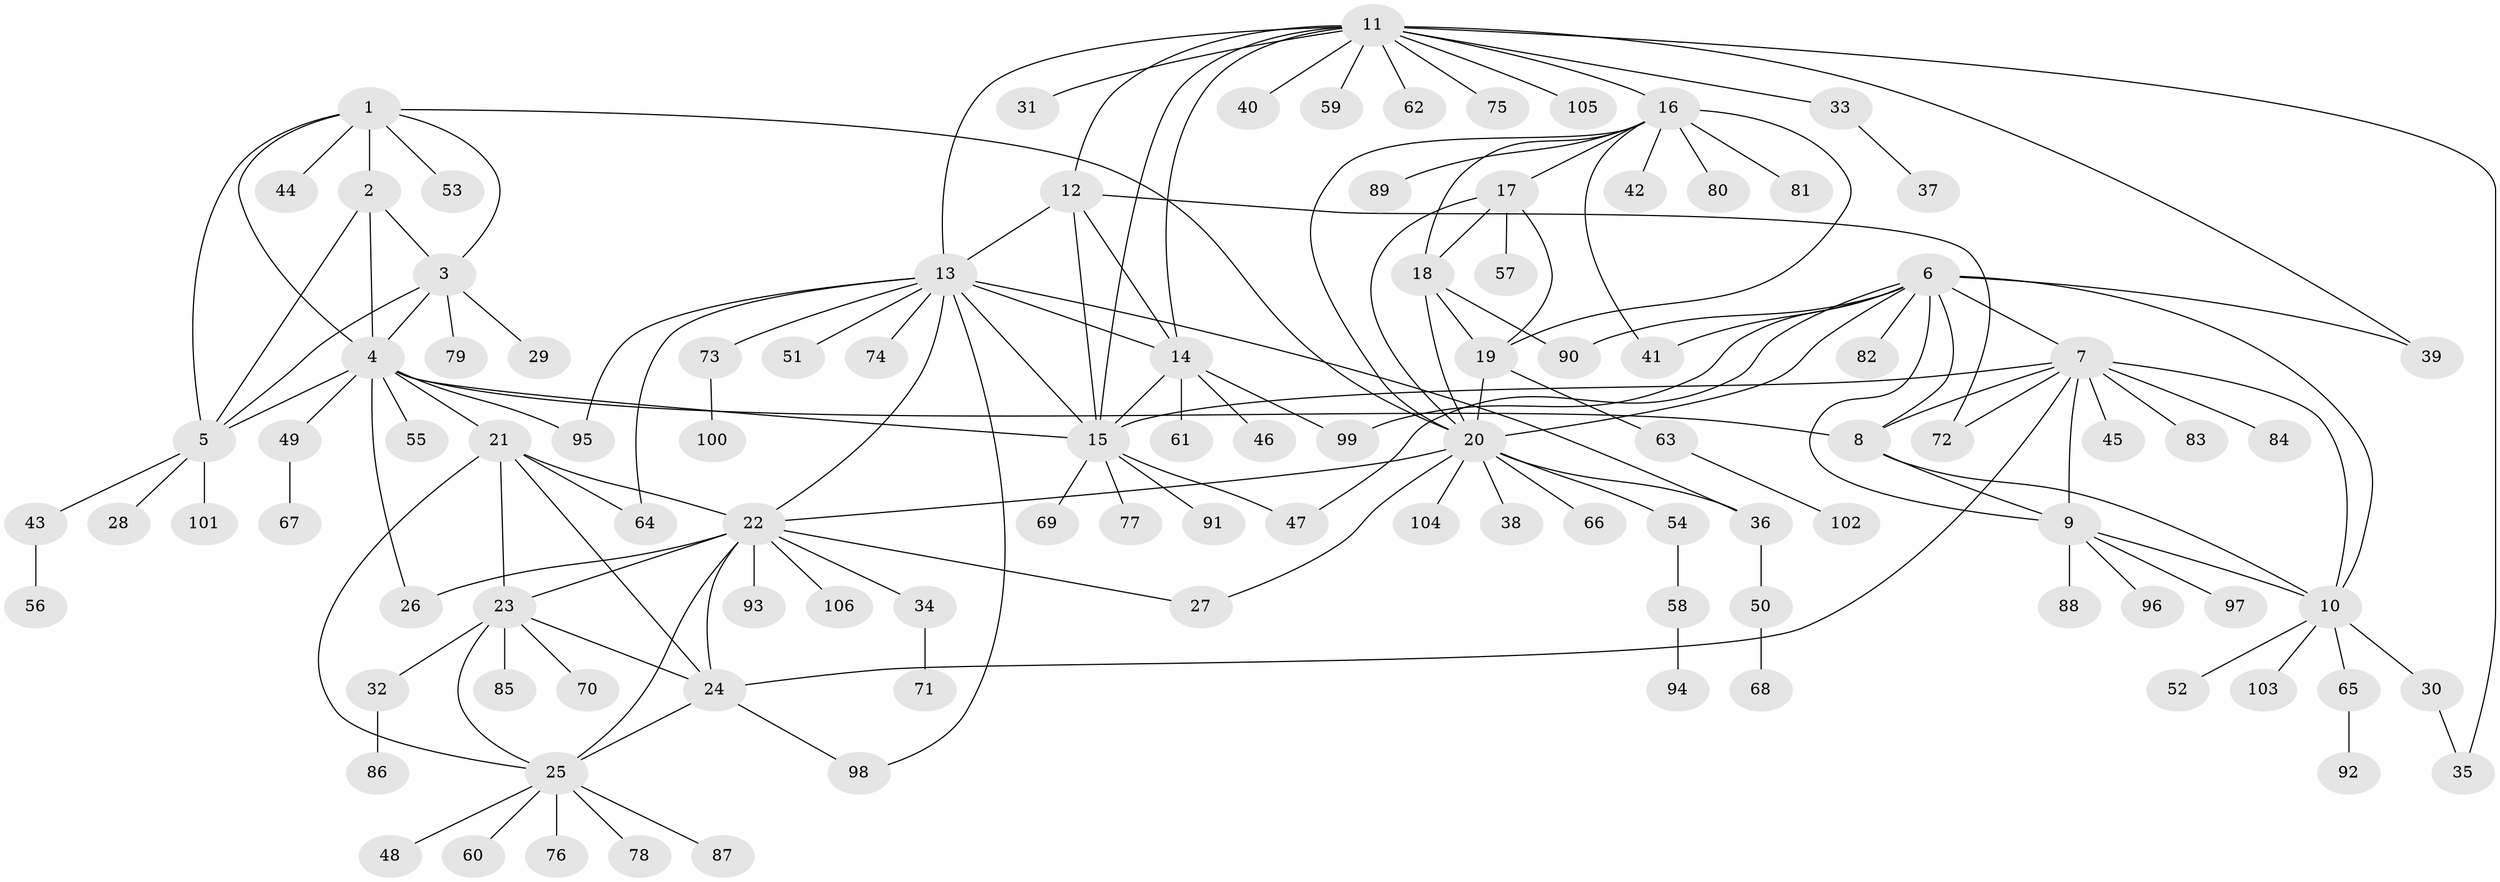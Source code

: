 // coarse degree distribution, {6: 0.11320754716981132, 4: 0.03773584905660377, 14: 0.018867924528301886, 9: 0.018867924528301886, 5: 0.03773584905660377, 12: 0.018867924528301886, 8: 0.018867924528301886, 10: 0.018867924528301886, 7: 0.018867924528301886, 2: 0.16981132075471697, 1: 0.5283018867924528}
// Generated by graph-tools (version 1.1) at 2025/19/03/04/25 18:19:44]
// undirected, 106 vertices, 154 edges
graph export_dot {
graph [start="1"]
  node [color=gray90,style=filled];
  1;
  2;
  3;
  4;
  5;
  6;
  7;
  8;
  9;
  10;
  11;
  12;
  13;
  14;
  15;
  16;
  17;
  18;
  19;
  20;
  21;
  22;
  23;
  24;
  25;
  26;
  27;
  28;
  29;
  30;
  31;
  32;
  33;
  34;
  35;
  36;
  37;
  38;
  39;
  40;
  41;
  42;
  43;
  44;
  45;
  46;
  47;
  48;
  49;
  50;
  51;
  52;
  53;
  54;
  55;
  56;
  57;
  58;
  59;
  60;
  61;
  62;
  63;
  64;
  65;
  66;
  67;
  68;
  69;
  70;
  71;
  72;
  73;
  74;
  75;
  76;
  77;
  78;
  79;
  80;
  81;
  82;
  83;
  84;
  85;
  86;
  87;
  88;
  89;
  90;
  91;
  92;
  93;
  94;
  95;
  96;
  97;
  98;
  99;
  100;
  101;
  102;
  103;
  104;
  105;
  106;
  1 -- 2;
  1 -- 3;
  1 -- 4;
  1 -- 5;
  1 -- 20;
  1 -- 44;
  1 -- 53;
  2 -- 3;
  2 -- 4;
  2 -- 5;
  3 -- 4;
  3 -- 5;
  3 -- 29;
  3 -- 79;
  4 -- 5;
  4 -- 8;
  4 -- 15;
  4 -- 21;
  4 -- 26;
  4 -- 49;
  4 -- 55;
  4 -- 95;
  5 -- 28;
  5 -- 43;
  5 -- 101;
  6 -- 7;
  6 -- 8;
  6 -- 9;
  6 -- 10;
  6 -- 20;
  6 -- 39;
  6 -- 41;
  6 -- 47;
  6 -- 82;
  6 -- 90;
  6 -- 99;
  7 -- 8;
  7 -- 9;
  7 -- 10;
  7 -- 15;
  7 -- 24;
  7 -- 45;
  7 -- 72;
  7 -- 83;
  7 -- 84;
  8 -- 9;
  8 -- 10;
  9 -- 10;
  9 -- 88;
  9 -- 96;
  9 -- 97;
  10 -- 30;
  10 -- 52;
  10 -- 65;
  10 -- 103;
  11 -- 12;
  11 -- 13;
  11 -- 14;
  11 -- 15;
  11 -- 16;
  11 -- 31;
  11 -- 33;
  11 -- 35;
  11 -- 39;
  11 -- 40;
  11 -- 59;
  11 -- 62;
  11 -- 75;
  11 -- 105;
  12 -- 13;
  12 -- 14;
  12 -- 15;
  12 -- 72;
  13 -- 14;
  13 -- 15;
  13 -- 22;
  13 -- 36;
  13 -- 51;
  13 -- 64;
  13 -- 73;
  13 -- 74;
  13 -- 95;
  13 -- 98;
  14 -- 15;
  14 -- 46;
  14 -- 61;
  14 -- 99;
  15 -- 47;
  15 -- 69;
  15 -- 77;
  15 -- 91;
  16 -- 17;
  16 -- 18;
  16 -- 19;
  16 -- 20;
  16 -- 41;
  16 -- 42;
  16 -- 80;
  16 -- 81;
  16 -- 89;
  17 -- 18;
  17 -- 19;
  17 -- 20;
  17 -- 57;
  18 -- 19;
  18 -- 20;
  18 -- 90;
  19 -- 20;
  19 -- 63;
  20 -- 22;
  20 -- 27;
  20 -- 36;
  20 -- 38;
  20 -- 54;
  20 -- 66;
  20 -- 104;
  21 -- 22;
  21 -- 23;
  21 -- 24;
  21 -- 25;
  21 -- 64;
  22 -- 23;
  22 -- 24;
  22 -- 25;
  22 -- 26;
  22 -- 27;
  22 -- 34;
  22 -- 93;
  22 -- 106;
  23 -- 24;
  23 -- 25;
  23 -- 32;
  23 -- 70;
  23 -- 85;
  24 -- 25;
  24 -- 98;
  25 -- 48;
  25 -- 60;
  25 -- 76;
  25 -- 78;
  25 -- 87;
  30 -- 35;
  32 -- 86;
  33 -- 37;
  34 -- 71;
  36 -- 50;
  43 -- 56;
  49 -- 67;
  50 -- 68;
  54 -- 58;
  58 -- 94;
  63 -- 102;
  65 -- 92;
  73 -- 100;
}
